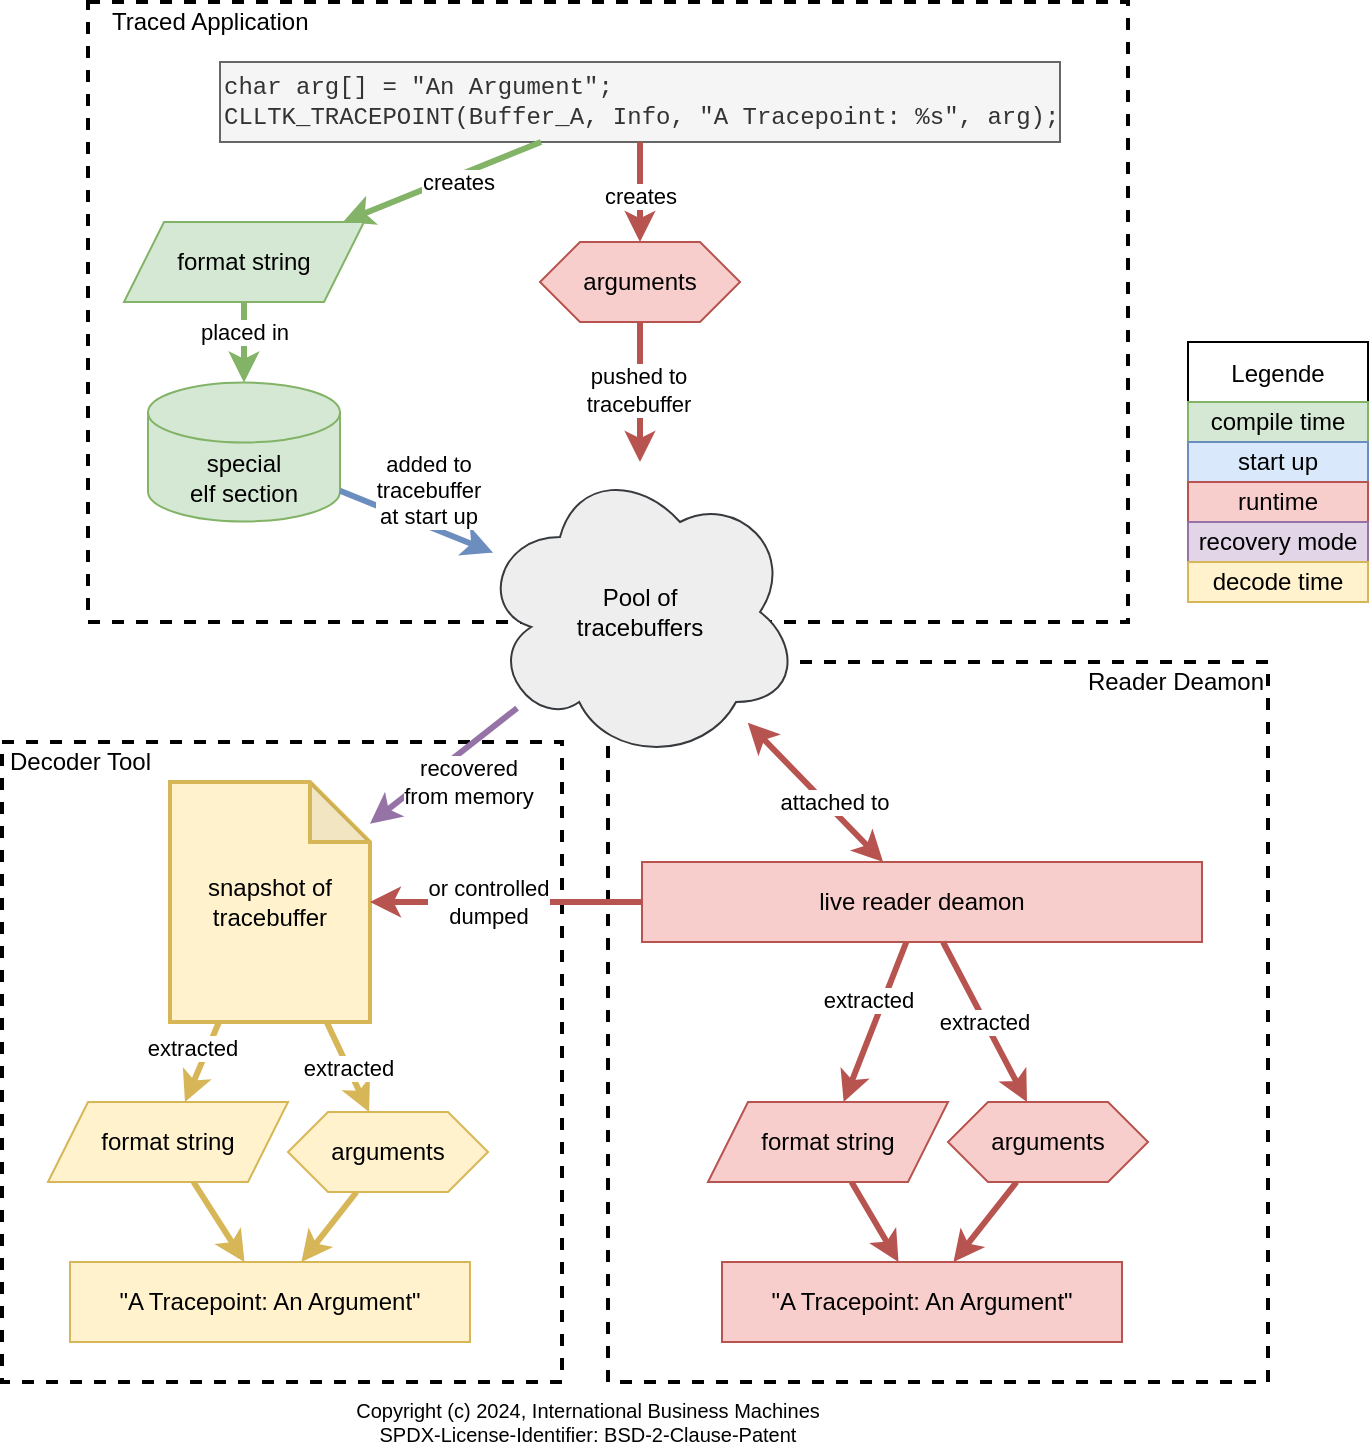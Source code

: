 <mxfile>
    <diagram id="2Z53xoknIAYRAoQx6Sge" name="Page-1">
        <mxGraphModel dx="1187" dy="597" grid="1" gridSize="10" guides="1" tooltips="1" connect="1" arrows="1" fold="1" page="1" pageScale="1" pageWidth="827" pageHeight="1169" math="0" shadow="0">
            <root>
                <mxCell id="0"/>
                <mxCell id="1" parent="0"/>
                <mxCell id="86" value="" style="rounded=0;whiteSpace=wrap;html=1;labelBackgroundColor=none;strokeWidth=2;dashed=1;" parent="1" vertex="1">
                    <mxGeometry x="57" y="380" width="280" height="320" as="geometry"/>
                </mxCell>
                <mxCell id="85" value="" style="rounded=0;whiteSpace=wrap;html=1;labelBackgroundColor=none;strokeWidth=2;dashed=1;" parent="1" vertex="1">
                    <mxGeometry x="360" y="340" width="330" height="360" as="geometry"/>
                </mxCell>
                <mxCell id="84" value="" style="rounded=0;whiteSpace=wrap;html=1;labelBackgroundColor=none;strokeWidth=2;dashed=1;" parent="1" vertex="1">
                    <mxGeometry x="100" y="10" width="520" height="310" as="geometry"/>
                </mxCell>
                <mxCell id="7" value="&lt;div&gt;char arg[] = &quot;An Argument&quot;;&lt;/div&gt;&lt;span&gt;CLLTK_TRACEPOINT(&lt;/span&gt;&lt;span&gt;Buffer_A, Info&lt;/span&gt;&lt;span&gt;,&amp;nbsp;&lt;/span&gt;&lt;span&gt;&quot;A Tracepoint: %s&quot;,&amp;nbsp;&lt;/span&gt;&lt;span&gt;arg);&lt;/span&gt;" style="rounded=0;whiteSpace=wrap;html=1;align=left;fillColor=#f5f5f5;fontColor=#333333;strokeColor=#666666;fontFamily=Courier New;" parent="1" vertex="1">
                    <mxGeometry x="166" y="40" width="420" height="40" as="geometry"/>
                </mxCell>
                <mxCell id="66" value="recovered &lt;br&gt;from memory" style="edgeStyle=none;html=1;fillColor=#e1d5e7;strokeColor=#9673a6;strokeWidth=3;" parent="1" source="13" target="87" edge="1">
                    <mxGeometry x="-0.099" y="14" relative="1" as="geometry">
                        <mxPoint x="252.635" y="418.292" as="targetPoint"/>
                        <mxPoint as="offset"/>
                    </mxGeometry>
                </mxCell>
                <mxCell id="13" value="Pool of &lt;br&gt;tracebuffers" style="ellipse;shape=cloud;whiteSpace=wrap;html=1;fillColor=#eeeeee;strokeColor=#36393d;" parent="1" vertex="1">
                    <mxGeometry x="296" y="240" width="160" height="150" as="geometry"/>
                </mxCell>
                <mxCell id="16" value="special &lt;br&gt;elf section" style="shape=cylinder3;whiteSpace=wrap;html=1;boundedLbl=1;backgroundOutline=1;size=15;fillColor=#d5e8d4;strokeColor=#82b366;" parent="1" vertex="1">
                    <mxGeometry x="130" y="200.25" width="96" height="69.5" as="geometry"/>
                </mxCell>
                <mxCell id="19" value="" style="endArrow=classic;html=1;fillColor=#d5e8d4;strokeColor=#82b366;strokeWidth=3;" parent="1" source="7" target="29" edge="1">
                    <mxGeometry width="50" height="50" relative="1" as="geometry">
                        <mxPoint x="130" y="378.15" as="sourcePoint"/>
                        <mxPoint x="160" y="368.15" as="targetPoint"/>
                    </mxGeometry>
                </mxCell>
                <mxCell id="20" value="creates" style="edgeLabel;html=1;align=center;verticalAlign=middle;resizable=0;points=[];" parent="19" vertex="1" connectable="0">
                    <mxGeometry x="-0.142" y="3" relative="1" as="geometry">
                        <mxPoint as="offset"/>
                    </mxGeometry>
                </mxCell>
                <mxCell id="22" value="" style="endArrow=classic;html=1;fillColor=#f8cecc;strokeColor=#b85450;strokeWidth=3;" parent="1" source="7" target="26" edge="1">
                    <mxGeometry width="50" height="50" relative="1" as="geometry">
                        <mxPoint x="690" y="398.15" as="sourcePoint"/>
                        <mxPoint x="820" y="438.15" as="targetPoint"/>
                    </mxGeometry>
                </mxCell>
                <mxCell id="23" value="creates" style="edgeLabel;html=1;align=center;verticalAlign=middle;resizable=0;points=[];" parent="22" vertex="1" connectable="0">
                    <mxGeometry x="-0.453" y="2" relative="1" as="geometry">
                        <mxPoint x="-2" y="13" as="offset"/>
                    </mxGeometry>
                </mxCell>
                <mxCell id="26" value="arguments" style="shape=hexagon;perimeter=hexagonPerimeter2;whiteSpace=wrap;html=1;fixedSize=1;fillColor=#f8cecc;strokeColor=#b85450;" parent="1" vertex="1">
                    <mxGeometry x="326" y="130" width="100" height="40" as="geometry"/>
                </mxCell>
                <mxCell id="30" style="edgeStyle=none;html=1;fillColor=#d5e8d4;strokeColor=#82b366;strokeWidth=3;" parent="1" source="29" target="16" edge="1">
                    <mxGeometry relative="1" as="geometry">
                        <mxPoint x="178" y="160.0" as="sourcePoint"/>
                    </mxGeometry>
                </mxCell>
                <mxCell id="31" value="placed in" style="edgeLabel;html=1;align=center;verticalAlign=middle;resizable=0;points=[];" parent="30" vertex="1" connectable="0">
                    <mxGeometry x="0.183" relative="1" as="geometry">
                        <mxPoint y="-9" as="offset"/>
                    </mxGeometry>
                </mxCell>
                <mxCell id="29" value="format string" style="shape=parallelogram;perimeter=parallelogramPerimeter;whiteSpace=wrap;html=1;fixedSize=1;fillColor=#d5e8d4;strokeColor=#82b366;" parent="1" vertex="1">
                    <mxGeometry x="118" y="120" width="120" height="40" as="geometry"/>
                </mxCell>
                <mxCell id="32" value="" style="endArrow=classic;html=1;fillColor=#f8cecc;strokeColor=#6c8ebf;strokeWidth=3;" parent="1" source="16" target="13" edge="1">
                    <mxGeometry width="50" height="50" relative="1" as="geometry">
                        <mxPoint x="410" y="407.65" as="sourcePoint"/>
                        <mxPoint x="460" y="357.65" as="targetPoint"/>
                    </mxGeometry>
                </mxCell>
                <mxCell id="33" value="added to&lt;br&gt;tracebuffer&lt;br&gt;at start up" style="edgeLabel;html=1;align=center;verticalAlign=middle;resizable=0;points=[];" parent="32" vertex="1" connectable="0">
                    <mxGeometry x="-0.299" y="2" relative="1" as="geometry">
                        <mxPoint x="16" y="-10" as="offset"/>
                    </mxGeometry>
                </mxCell>
                <mxCell id="34" value="" style="endArrow=classic;html=1;fillColor=#f8cecc;strokeColor=#b85450;strokeWidth=3;" parent="1" source="26" target="13" edge="1">
                    <mxGeometry width="50" height="50" relative="1" as="geometry">
                        <mxPoint x="700" y="567.65" as="sourcePoint"/>
                        <mxPoint x="736" y="407.65" as="targetPoint"/>
                        <Array as="points"/>
                    </mxGeometry>
                </mxCell>
                <mxCell id="35" value="pushed to&lt;br&gt;tracebuffer" style="edgeLabel;html=1;align=center;verticalAlign=middle;resizable=0;points=[];" parent="34" vertex="1" connectable="0">
                    <mxGeometry x="-0.35" y="2" relative="1" as="geometry">
                        <mxPoint x="-3" y="11" as="offset"/>
                    </mxGeometry>
                </mxCell>
                <mxCell id="40" value="Legende" style="swimlane;fontStyle=0;childLayout=stackLayout;horizontal=1;startSize=30;horizontalStack=0;resizeParent=1;resizeParentMax=0;resizeLast=0;collapsible=1;marginBottom=0;" parent="1" vertex="1">
                    <mxGeometry x="650" y="180" width="90" height="130" as="geometry"/>
                </mxCell>
                <mxCell id="38" value="compile time" style="rounded=0;whiteSpace=wrap;html=1;fillColor=#d5e8d4;strokeColor=#82b366;" parent="40" vertex="1">
                    <mxGeometry y="30" width="90" height="20" as="geometry"/>
                </mxCell>
                <mxCell id="57" value="start up" style="rounded=0;whiteSpace=wrap;html=1;fillColor=#dae8fc;strokeColor=#6c8ebf;" parent="40" vertex="1">
                    <mxGeometry y="50" width="90" height="20" as="geometry"/>
                </mxCell>
                <mxCell id="44" value="runtime" style="rounded=0;whiteSpace=wrap;html=1;fillColor=#f8cecc;strokeColor=#b85450;" parent="40" vertex="1">
                    <mxGeometry y="70" width="90" height="20" as="geometry"/>
                </mxCell>
                <mxCell id="64" value="recovery mode" style="rounded=0;whiteSpace=wrap;html=1;fillColor=#e1d5e7;strokeColor=#9673a6;" parent="40" vertex="1">
                    <mxGeometry y="90" width="90" height="20" as="geometry"/>
                </mxCell>
                <mxCell id="51" value="decode time" style="rounded=0;whiteSpace=wrap;html=1;fillColor=#fff2cc;strokeColor=#d6b656;" parent="40" vertex="1">
                    <mxGeometry y="110" width="90" height="20" as="geometry"/>
                </mxCell>
                <mxCell id="55" value="extracted" style="edgeStyle=none;html=1;fillColor=#fff2cc;strokeColor=#d6b656;strokeWidth=3;" parent="1" source="87" target="52" edge="1">
                    <mxGeometry relative="1" as="geometry">
                        <mxPoint x="597" y="747.65" as="targetPoint"/>
                        <mxPoint x="161.679" y="523.321" as="sourcePoint"/>
                    </mxGeometry>
                </mxCell>
                <mxCell id="56" style="edgeStyle=none;html=1;fillColor=#fff2cc;strokeColor=#d6b656;strokeWidth=3;" parent="1" source="87" target="53" edge="1">
                    <mxGeometry relative="1" as="geometry">
                        <mxPoint x="587" y="797.65" as="targetPoint"/>
                        <mxPoint x="228.192" y="524.856" as="sourcePoint"/>
                    </mxGeometry>
                </mxCell>
                <mxCell id="63" value="extracted" style="edgeLabel;html=1;align=center;verticalAlign=middle;resizable=0;points=[];" parent="56" vertex="1" connectable="0">
                    <mxGeometry x="-0.224" y="1" relative="1" as="geometry">
                        <mxPoint x="-8" y="-3" as="offset"/>
                    </mxGeometry>
                </mxCell>
                <mxCell id="60" style="edgeStyle=none;html=1;fillColor=#fff2cc;strokeColor=#d6b656;strokeWidth=3;" parent="1" source="52" target="58" edge="1">
                    <mxGeometry relative="1" as="geometry"/>
                </mxCell>
                <mxCell id="52" value="arguments" style="shape=hexagon;perimeter=hexagonPerimeter2;whiteSpace=wrap;html=1;fixedSize=1;fillColor=#fff2cc;strokeColor=#d6b656;" parent="1" vertex="1">
                    <mxGeometry x="200" y="565" width="100" height="40" as="geometry"/>
                </mxCell>
                <mxCell id="61" style="edgeStyle=none;html=1;fillColor=#fff2cc;strokeColor=#d6b656;strokeWidth=3;" parent="1" source="53" target="58" edge="1">
                    <mxGeometry relative="1" as="geometry">
                        <mxPoint x="207" y="717.65" as="targetPoint"/>
                    </mxGeometry>
                </mxCell>
                <mxCell id="53" value="format string" style="shape=parallelogram;perimeter=parallelogramPerimeter;whiteSpace=wrap;html=1;fixedSize=1;fillColor=#fff2cc;strokeColor=#d6b656;" parent="1" vertex="1">
                    <mxGeometry x="80" y="560" width="120" height="40" as="geometry"/>
                </mxCell>
                <mxCell id="58" value="&quot;A Tracepoint: An Argument&quot;" style="rounded=0;whiteSpace=wrap;html=1;labelBackgroundColor=none;fillColor=#fff2cc;strokeColor=#d6b656;" parent="1" vertex="1">
                    <mxGeometry x="91" y="640" width="200" height="40" as="geometry"/>
                </mxCell>
                <mxCell id="68" style="edgeStyle=none;html=1;fillColor=#f8cecc;strokeColor=#b85450;startArrow=classic;startFill=1;strokeWidth=3;" parent="1" source="67" target="13" edge="1">
                    <mxGeometry relative="1" as="geometry">
                        <mxPoint x="385.752" y="348.221" as="targetPoint"/>
                    </mxGeometry>
                </mxCell>
                <mxCell id="69" value="attached to" style="edgeLabel;html=1;align=center;verticalAlign=middle;resizable=0;points=[];" parent="68" vertex="1" connectable="0">
                    <mxGeometry x="-0.196" y="-3" relative="1" as="geometry">
                        <mxPoint as="offset"/>
                    </mxGeometry>
                </mxCell>
                <mxCell id="67" value="live reader deamon" style="rounded=0;whiteSpace=wrap;html=1;labelBackgroundColor=none;fillColor=#f8cecc;strokeColor=#b85450;" parent="1" vertex="1">
                    <mxGeometry x="377" y="440" width="280" height="40" as="geometry"/>
                </mxCell>
                <mxCell id="70" value="extracted" style="edgeStyle=none;html=1;fillColor=#f8cecc;strokeColor=#b85450;strokeWidth=3;" parent="1" source="67" target="74" edge="1">
                    <mxGeometry relative="1" as="geometry">
                        <mxPoint x="913" y="774.33" as="targetPoint"/>
                        <mxPoint x="477.679" y="550.001" as="sourcePoint"/>
                    </mxGeometry>
                </mxCell>
                <mxCell id="71" style="edgeStyle=none;html=1;fillColor=#f8cecc;strokeColor=#b85450;strokeWidth=3;" parent="1" source="67" target="76" edge="1">
                    <mxGeometry relative="1" as="geometry">
                        <mxPoint x="903" y="824.33" as="targetPoint"/>
                        <mxPoint x="544.192" y="551.536" as="sourcePoint"/>
                    </mxGeometry>
                </mxCell>
                <mxCell id="72" value="extracted" style="edgeLabel;html=1;align=center;verticalAlign=middle;resizable=0;points=[];" parent="71" vertex="1" connectable="0">
                    <mxGeometry x="-0.224" y="1" relative="1" as="geometry">
                        <mxPoint x="-8" y="-3" as="offset"/>
                    </mxGeometry>
                </mxCell>
                <mxCell id="73" style="edgeStyle=none;html=1;fillColor=#f8cecc;strokeColor=#b85450;strokeWidth=3;" parent="1" source="74" target="77" edge="1">
                    <mxGeometry relative="1" as="geometry"/>
                </mxCell>
                <mxCell id="74" value="arguments" style="shape=hexagon;perimeter=hexagonPerimeter2;whiteSpace=wrap;html=1;fixedSize=1;fillColor=#f8cecc;strokeColor=#b85450;" parent="1" vertex="1">
                    <mxGeometry x="530" y="560" width="100" height="40" as="geometry"/>
                </mxCell>
                <mxCell id="75" style="edgeStyle=none;html=1;fillColor=#f8cecc;strokeColor=#b85450;strokeWidth=3;" parent="1" source="76" target="77" edge="1">
                    <mxGeometry relative="1" as="geometry">
                        <mxPoint x="533" y="717.65" as="targetPoint"/>
                    </mxGeometry>
                </mxCell>
                <mxCell id="76" value="format string" style="shape=parallelogram;perimeter=parallelogramPerimeter;whiteSpace=wrap;html=1;fixedSize=1;fillColor=#f8cecc;strokeColor=#b85450;" parent="1" vertex="1">
                    <mxGeometry x="410" y="560" width="120" height="40" as="geometry"/>
                </mxCell>
                <mxCell id="77" value="&quot;A Tracepoint: An Argument&quot;" style="rounded=0;whiteSpace=wrap;html=1;labelBackgroundColor=none;fillColor=#f8cecc;strokeColor=#b85450;" parent="1" vertex="1">
                    <mxGeometry x="417" y="640" width="200" height="40" as="geometry"/>
                </mxCell>
                <mxCell id="87" value="&lt;span&gt;snapshot of&lt;/span&gt;&lt;br&gt;&lt;span&gt;tracebuffer&lt;/span&gt;" style="shape=note;whiteSpace=wrap;html=1;backgroundOutline=1;darkOpacity=0.05;labelBackgroundColor=none;strokeWidth=2;fillColor=#fff2cc;strokeColor=#d6b656;" parent="1" vertex="1">
                    <mxGeometry x="141" y="400" width="100" height="120" as="geometry"/>
                </mxCell>
                <mxCell id="88" value="or controlled&lt;br&gt;dumped" style="edgeStyle=none;html=1;fillColor=#f8cecc;strokeColor=#b85450;strokeWidth=3;" parent="1" source="67" target="87" edge="1">
                    <mxGeometry x="0.132" relative="1" as="geometry">
                        <mxPoint x="364.572" y="431.117" as="sourcePoint"/>
                        <mxPoint x="291" y="488.881" as="targetPoint"/>
                        <mxPoint as="offset"/>
                    </mxGeometry>
                </mxCell>
                <mxCell id="89" value="Traced Application" style="text;html=1;strokeColor=none;fillColor=none;align=left;verticalAlign=middle;whiteSpace=wrap;rounded=0;labelBackgroundColor=none;" parent="1" vertex="1">
                    <mxGeometry x="110" y="10" width="110" height="20" as="geometry"/>
                </mxCell>
                <mxCell id="90" value="Reader Deamon" style="text;html=1;strokeColor=none;fillColor=none;align=right;verticalAlign=middle;whiteSpace=wrap;rounded=0;labelBackgroundColor=none;" parent="1" vertex="1">
                    <mxGeometry x="590" y="340" width="100" height="20" as="geometry"/>
                </mxCell>
                <mxCell id="91" value="Decoder Tool" style="text;html=1;strokeColor=none;fillColor=none;align=left;verticalAlign=middle;whiteSpace=wrap;rounded=0;labelBackgroundColor=none;" parent="1" vertex="1">
                    <mxGeometry x="59" y="380" width="107" height="20" as="geometry"/>
                </mxCell>
                <mxCell id="92" value="Copyright (c) 2024, International Business Machines&lt;br style=&quot;font-size: 10px;&quot;&gt;SPDX-License-Identifier: BSD-2-Clause-Patent" style="rounded=1;whiteSpace=wrap;html=1;fontSize=10;fontColor=default;fillColor=none;strokeColor=none;" vertex="1" parent="1">
                    <mxGeometry x="230" y="710" width="240" height="20" as="geometry"/>
                </mxCell>
            </root>
        </mxGraphModel>
    </diagram>
</mxfile>